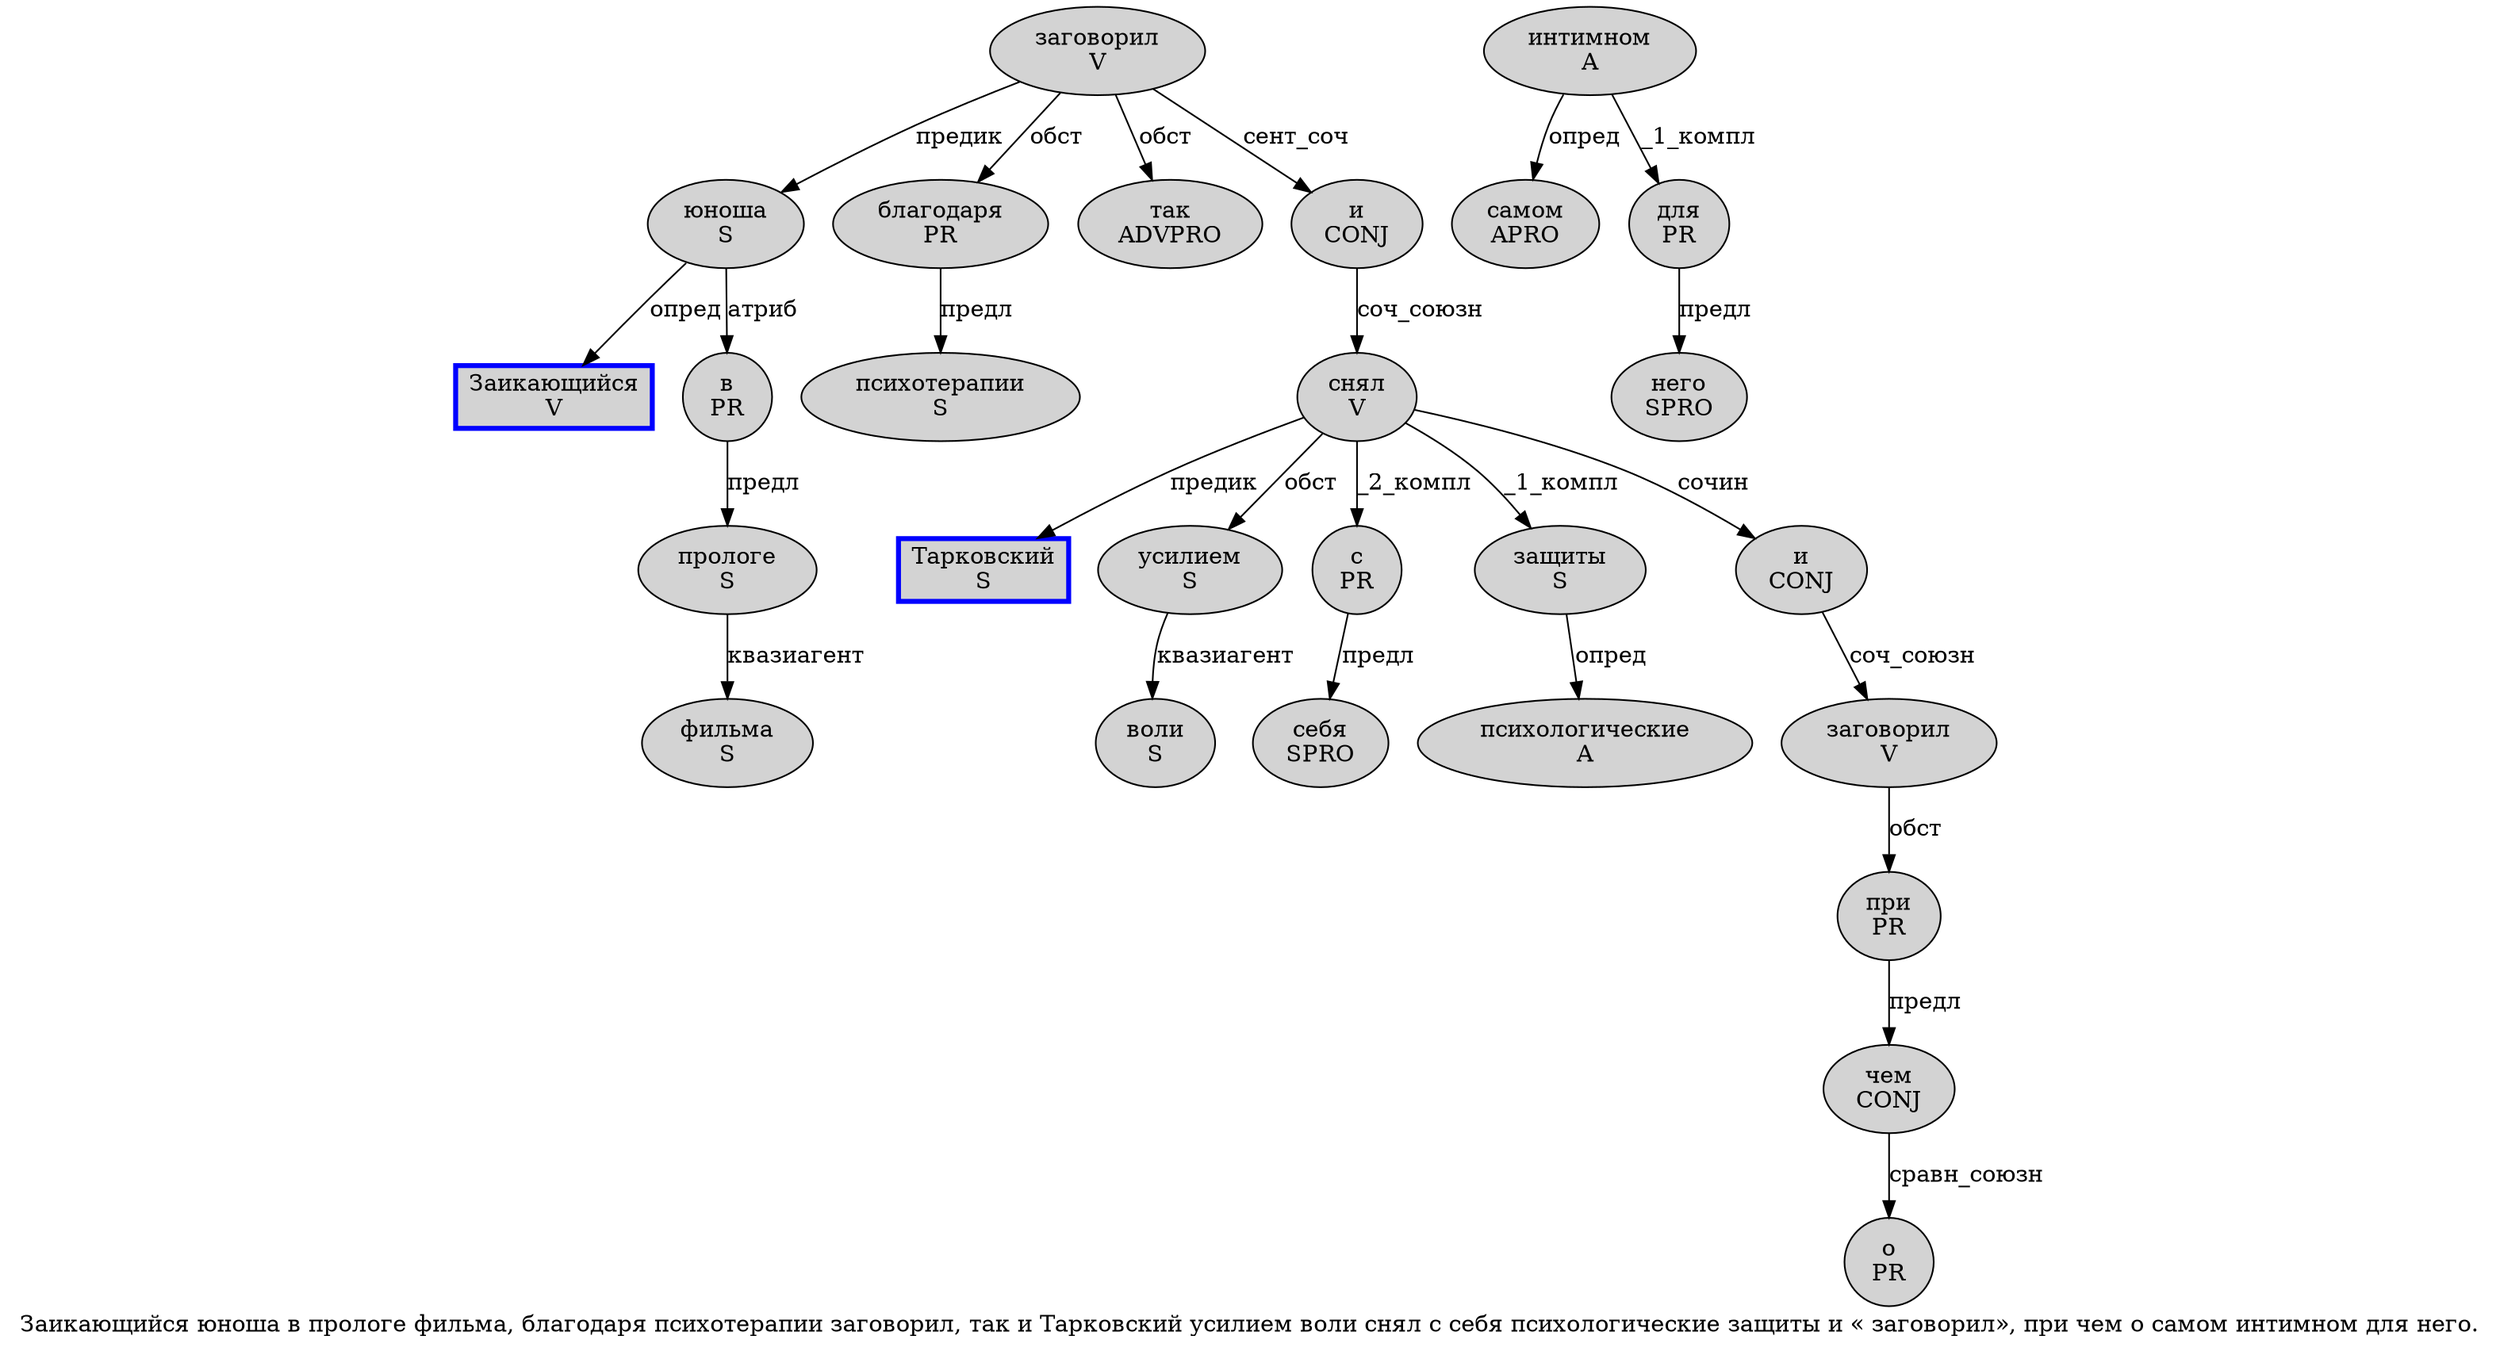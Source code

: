 digraph SENTENCE_2018 {
	graph [label="Заикающийся юноша в прологе фильма, благодаря психотерапии заговорил, так и Тарковский усилием воли снял с себя психологические защиты и « заговорил», при чем о самом интимном для него."]
	node [style=filled]
		0 [label="Заикающийся
V" color=blue fillcolor=lightgray penwidth=3 shape=box]
		1 [label="юноша
S" color="" fillcolor=lightgray penwidth=1 shape=ellipse]
		2 [label="в
PR" color="" fillcolor=lightgray penwidth=1 shape=ellipse]
		3 [label="прологе
S" color="" fillcolor=lightgray penwidth=1 shape=ellipse]
		4 [label="фильма
S" color="" fillcolor=lightgray penwidth=1 shape=ellipse]
		6 [label="благодаря
PR" color="" fillcolor=lightgray penwidth=1 shape=ellipse]
		7 [label="психотерапии
S" color="" fillcolor=lightgray penwidth=1 shape=ellipse]
		8 [label="заговорил
V" color="" fillcolor=lightgray penwidth=1 shape=ellipse]
		10 [label="так
ADVPRO" color="" fillcolor=lightgray penwidth=1 shape=ellipse]
		11 [label="и
CONJ" color="" fillcolor=lightgray penwidth=1 shape=ellipse]
		12 [label="Тарковский
S" color=blue fillcolor=lightgray penwidth=3 shape=box]
		13 [label="усилием
S" color="" fillcolor=lightgray penwidth=1 shape=ellipse]
		14 [label="воли
S" color="" fillcolor=lightgray penwidth=1 shape=ellipse]
		15 [label="снял
V" color="" fillcolor=lightgray penwidth=1 shape=ellipse]
		16 [label="с
PR" color="" fillcolor=lightgray penwidth=1 shape=ellipse]
		17 [label="себя
SPRO" color="" fillcolor=lightgray penwidth=1 shape=ellipse]
		18 [label="психологические
A" color="" fillcolor=lightgray penwidth=1 shape=ellipse]
		19 [label="защиты
S" color="" fillcolor=lightgray penwidth=1 shape=ellipse]
		20 [label="и
CONJ" color="" fillcolor=lightgray penwidth=1 shape=ellipse]
		22 [label="заговорил
V" color="" fillcolor=lightgray penwidth=1 shape=ellipse]
		25 [label="при
PR" color="" fillcolor=lightgray penwidth=1 shape=ellipse]
		26 [label="чем
CONJ" color="" fillcolor=lightgray penwidth=1 shape=ellipse]
		27 [label="о
PR" color="" fillcolor=lightgray penwidth=1 shape=ellipse]
		28 [label="самом
APRO" color="" fillcolor=lightgray penwidth=1 shape=ellipse]
		29 [label="интимном
A" color="" fillcolor=lightgray penwidth=1 shape=ellipse]
		30 [label="для
PR" color="" fillcolor=lightgray penwidth=1 shape=ellipse]
		31 [label="него
SPRO" color="" fillcolor=lightgray penwidth=1 shape=ellipse]
			11 -> 15 [label="соч_союзн"]
			22 -> 25 [label="обст"]
			13 -> 14 [label="квазиагент"]
			26 -> 27 [label="сравн_союзн"]
			20 -> 22 [label="соч_союзн"]
			16 -> 17 [label="предл"]
			2 -> 3 [label="предл"]
			25 -> 26 [label="предл"]
			1 -> 0 [label="опред"]
			1 -> 2 [label="атриб"]
			3 -> 4 [label="квазиагент"]
			8 -> 1 [label="предик"]
			8 -> 6 [label="обст"]
			8 -> 10 [label="обст"]
			8 -> 11 [label="сент_соч"]
			19 -> 18 [label="опред"]
			30 -> 31 [label="предл"]
			29 -> 28 [label="опред"]
			29 -> 30 [label="_1_компл"]
			6 -> 7 [label="предл"]
			15 -> 12 [label="предик"]
			15 -> 13 [label="обст"]
			15 -> 16 [label="_2_компл"]
			15 -> 19 [label="_1_компл"]
			15 -> 20 [label="сочин"]
}